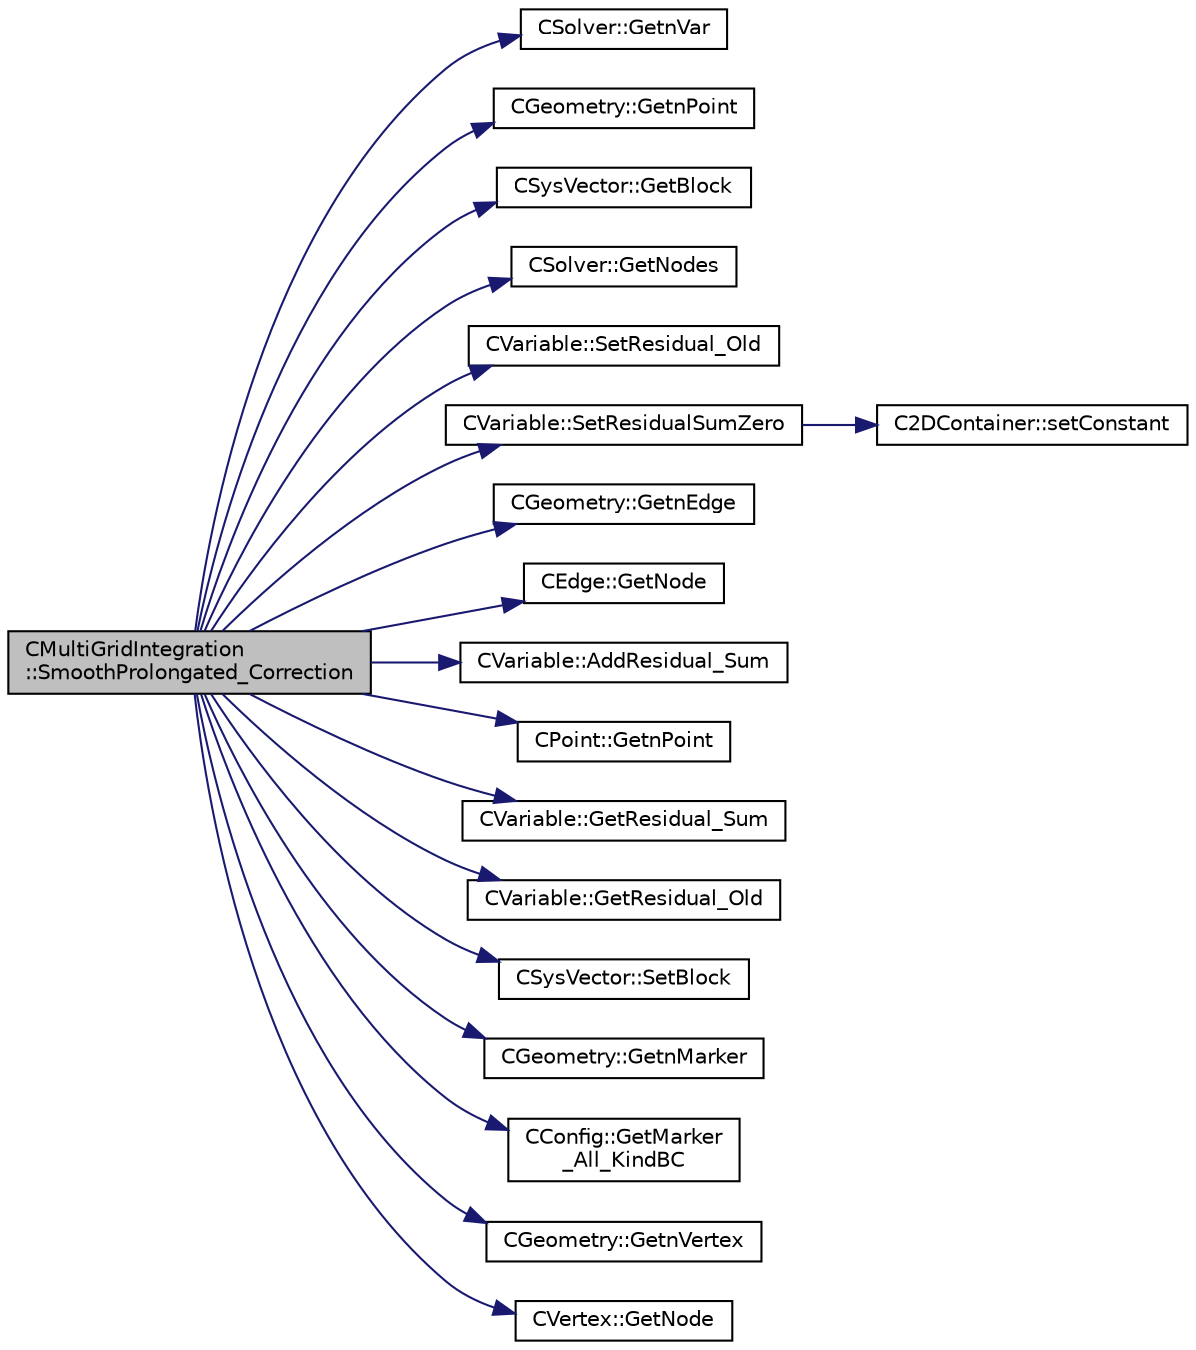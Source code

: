 digraph "CMultiGridIntegration::SmoothProlongated_Correction"
{
  edge [fontname="Helvetica",fontsize="10",labelfontname="Helvetica",labelfontsize="10"];
  node [fontname="Helvetica",fontsize="10",shape=record];
  rankdir="LR";
  Node653 [label="CMultiGridIntegration\l::SmoothProlongated_Correction",height=0.2,width=0.4,color="black", fillcolor="grey75", style="filled", fontcolor="black"];
  Node653 -> Node654 [color="midnightblue",fontsize="10",style="solid",fontname="Helvetica"];
  Node654 [label="CSolver::GetnVar",height=0.2,width=0.4,color="black", fillcolor="white", style="filled",URL="$class_c_solver.html#a65c22046b0cf1938ba22648912d04680",tooltip="Get the number of variables of the problem. "];
  Node653 -> Node655 [color="midnightblue",fontsize="10",style="solid",fontname="Helvetica"];
  Node655 [label="CGeometry::GetnPoint",height=0.2,width=0.4,color="black", fillcolor="white", style="filled",URL="$class_c_geometry.html#aa68b666b38f4d2c7021736ae86940f44",tooltip="Get number of points. "];
  Node653 -> Node656 [color="midnightblue",fontsize="10",style="solid",fontname="Helvetica"];
  Node656 [label="CSysVector::GetBlock",height=0.2,width=0.4,color="black", fillcolor="white", style="filled",URL="$class_c_sys_vector.html#a0f53b910eb47537bbedcade1fa4b7e5e",tooltip="Get the value of the residual. "];
  Node653 -> Node657 [color="midnightblue",fontsize="10",style="solid",fontname="Helvetica"];
  Node657 [label="CSolver::GetNodes",height=0.2,width=0.4,color="black", fillcolor="white", style="filled",URL="$class_c_solver.html#af3198e52a2ea377bb765647b5e697197",tooltip="Allow outside access to the nodes of the solver, containing conservatives, primitives, etc. "];
  Node653 -> Node658 [color="midnightblue",fontsize="10",style="solid",fontname="Helvetica"];
  Node658 [label="CVariable::SetResidual_Old",height=0.2,width=0.4,color="black", fillcolor="white", style="filled",URL="$class_c_variable.html#a0fe5e3ff1205d3f07f9e10af7c30d4af",tooltip="Set the value of the old residual. "];
  Node653 -> Node659 [color="midnightblue",fontsize="10",style="solid",fontname="Helvetica"];
  Node659 [label="CVariable::SetResidualSumZero",height=0.2,width=0.4,color="black", fillcolor="white", style="filled",URL="$class_c_variable.html#a381437770c75dfbf9e2bd5ae01bbc555",tooltip="Set summed residual vector to zero value. "];
  Node659 -> Node660 [color="midnightblue",fontsize="10",style="solid",fontname="Helvetica"];
  Node660 [label="C2DContainer::setConstant",height=0.2,width=0.4,color="black", fillcolor="white", style="filled",URL="$class_c2_d_container.html#ab9f8a545ab85abdd3291f0f65b4f411b",tooltip="Set value of all entries to \"value\". "];
  Node653 -> Node661 [color="midnightblue",fontsize="10",style="solid",fontname="Helvetica"];
  Node661 [label="CGeometry::GetnEdge",height=0.2,width=0.4,color="black", fillcolor="white", style="filled",URL="$class_c_geometry.html#a7d6e1e1d1e46da8f55ecbe1a9380530a",tooltip="Get number of edges. "];
  Node653 -> Node662 [color="midnightblue",fontsize="10",style="solid",fontname="Helvetica"];
  Node662 [label="CEdge::GetNode",height=0.2,width=0.4,color="black", fillcolor="white", style="filled",URL="$class_c_edge.html#aee33b61d646e3fe59a4e23284ab1bf33",tooltip="Get the nodes of the edge. "];
  Node653 -> Node663 [color="midnightblue",fontsize="10",style="solid",fontname="Helvetica"];
  Node663 [label="CVariable::AddResidual_Sum",height=0.2,width=0.4,color="black", fillcolor="white", style="filled",URL="$class_c_variable.html#ad3219a98f5e336b7ef950f2ffad4d952",tooltip="Add a value to the summed residual vector. "];
  Node653 -> Node664 [color="midnightblue",fontsize="10",style="solid",fontname="Helvetica"];
  Node664 [label="CPoint::GetnPoint",height=0.2,width=0.4,color="black", fillcolor="white", style="filled",URL="$class_c_point.html#adbb78f3c01711ed0349897f845e3f2d8",tooltip="Get the number of points that compose the control volume. "];
  Node653 -> Node665 [color="midnightblue",fontsize="10",style="solid",fontname="Helvetica"];
  Node665 [label="CVariable::GetResidual_Sum",height=0.2,width=0.4,color="black", fillcolor="white", style="filled",URL="$class_c_variable.html#a6805a08938595db23b1cb4a432d06bd7",tooltip="Get the value of the summed residual. "];
  Node653 -> Node666 [color="midnightblue",fontsize="10",style="solid",fontname="Helvetica"];
  Node666 [label="CVariable::GetResidual_Old",height=0.2,width=0.4,color="black", fillcolor="white", style="filled",URL="$class_c_variable.html#a569739f016de163c99d6600fa2951ab7",tooltip="Get the value of the old residual. "];
  Node653 -> Node667 [color="midnightblue",fontsize="10",style="solid",fontname="Helvetica"];
  Node667 [label="CSysVector::SetBlock",height=0.2,width=0.4,color="black", fillcolor="white", style="filled",URL="$class_c_sys_vector.html#aabb2532adebacdb80feb7ee23c62b076",tooltip="Set val_residual to the residual. "];
  Node653 -> Node668 [color="midnightblue",fontsize="10",style="solid",fontname="Helvetica"];
  Node668 [label="CGeometry::GetnMarker",height=0.2,width=0.4,color="black", fillcolor="white", style="filled",URL="$class_c_geometry.html#a3c899d1370312702c189a8ee95a63ef7",tooltip="Get number of markers. "];
  Node653 -> Node669 [color="midnightblue",fontsize="10",style="solid",fontname="Helvetica"];
  Node669 [label="CConfig::GetMarker\l_All_KindBC",height=0.2,width=0.4,color="black", fillcolor="white", style="filled",URL="$class_c_config.html#a57d43acc1457d2d27095ce006218862e",tooltip="Get the kind of boundary for each marker. "];
  Node653 -> Node670 [color="midnightblue",fontsize="10",style="solid",fontname="Helvetica"];
  Node670 [label="CGeometry::GetnVertex",height=0.2,width=0.4,color="black", fillcolor="white", style="filled",URL="$class_c_geometry.html#a55427e474834af1941e13750b17975be",tooltip="Get number of vertices. "];
  Node653 -> Node671 [color="midnightblue",fontsize="10",style="solid",fontname="Helvetica"];
  Node671 [label="CVertex::GetNode",height=0.2,width=0.4,color="black", fillcolor="white", style="filled",URL="$class_c_vertex.html#a95c513bf927464157ed96b6c79779a1f",tooltip="Get the node of the vertex. "];
}
